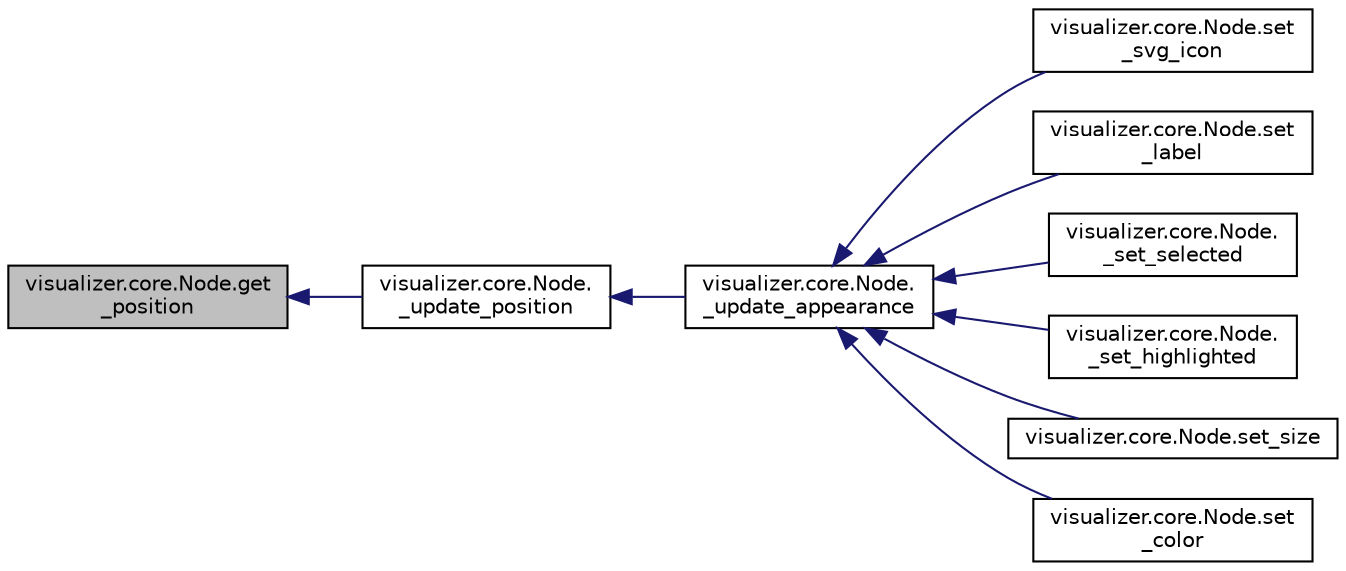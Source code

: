 digraph "visualizer.core.Node.get_position"
{
  edge [fontname="Helvetica",fontsize="10",labelfontname="Helvetica",labelfontsize="10"];
  node [fontname="Helvetica",fontsize="10",shape=record];
  rankdir="LR";
  Node1 [label="visualizer.core.Node.get\l_position",height=0.2,width=0.4,color="black", fillcolor="grey75", style="filled", fontcolor="black"];
  Node1 -> Node2 [dir="back",color="midnightblue",fontsize="10",style="solid"];
  Node2 [label="visualizer.core.Node.\l_update_position",height=0.2,width=0.4,color="black", fillcolor="white", style="filled",URL="$d3/d81/classvisualizer_1_1core_1_1Node.html#ac783a9a6e8c4799d2b38cf5cc5ce71f3",tooltip="Update position function. "];
  Node2 -> Node3 [dir="back",color="midnightblue",fontsize="10",style="solid"];
  Node3 [label="visualizer.core.Node.\l_update_appearance",height=0.2,width=0.4,color="black", fillcolor="white", style="filled",URL="$d3/d81/classvisualizer_1_1core_1_1Node.html#ae5b37840dd64cdf83640f3e4e0ac7f09",tooltip="Update the node aspect to reflect the selected/highlighted state. "];
  Node3 -> Node4 [dir="back",color="midnightblue",fontsize="10",style="solid"];
  Node4 [label="visualizer.core.Node.set\l_svg_icon",height=0.2,width=0.4,color="black", fillcolor="white", style="filled",URL="$d3/d81/classvisualizer_1_1core_1_1Node.html#a308c7317a292873bfeb648b1ca1a839e",tooltip="Set a background SVG icon for the node. "];
  Node3 -> Node5 [dir="back",color="midnightblue",fontsize="10",style="solid"];
  Node5 [label="visualizer.core.Node.set\l_label",height=0.2,width=0.4,color="black", fillcolor="white", style="filled",URL="$d3/d81/classvisualizer_1_1core_1_1Node.html#a2af5df5a7ac732941d9f4091fbec2e2e",tooltip="Set a label for the node. "];
  Node3 -> Node6 [dir="back",color="midnightblue",fontsize="10",style="solid"];
  Node6 [label="visualizer.core.Node.\l_set_selected",height=0.2,width=0.4,color="black", fillcolor="white", style="filled",URL="$d3/d81/classvisualizer_1_1core_1_1Node.html#a3ceba64906269d901c47af74a60f06a0",tooltip="Set selected function. "];
  Node3 -> Node7 [dir="back",color="midnightblue",fontsize="10",style="solid"];
  Node7 [label="visualizer.core.Node.\l_set_highlighted",height=0.2,width=0.4,color="black", fillcolor="white", style="filled",URL="$d3/d81/classvisualizer_1_1core_1_1Node.html#ae5beb3fb1baf0a82aac7d97095be2e03",tooltip="Set highlighted function. "];
  Node3 -> Node8 [dir="back",color="midnightblue",fontsize="10",style="solid"];
  Node8 [label="visualizer.core.Node.set_size",height=0.2,width=0.4,color="black", fillcolor="white", style="filled",URL="$d3/d81/classvisualizer_1_1core_1_1Node.html#ae3c935cc239df56943eb4a731511500c",tooltip="Set size function. "];
  Node3 -> Node9 [dir="back",color="midnightblue",fontsize="10",style="solid"];
  Node9 [label="visualizer.core.Node.set\l_color",height=0.2,width=0.4,color="black", fillcolor="white", style="filled",URL="$d3/d81/classvisualizer_1_1core_1_1Node.html#aa50f8c1b99b627e1509fe273af6096ca",tooltip="Set color function. "];
}
